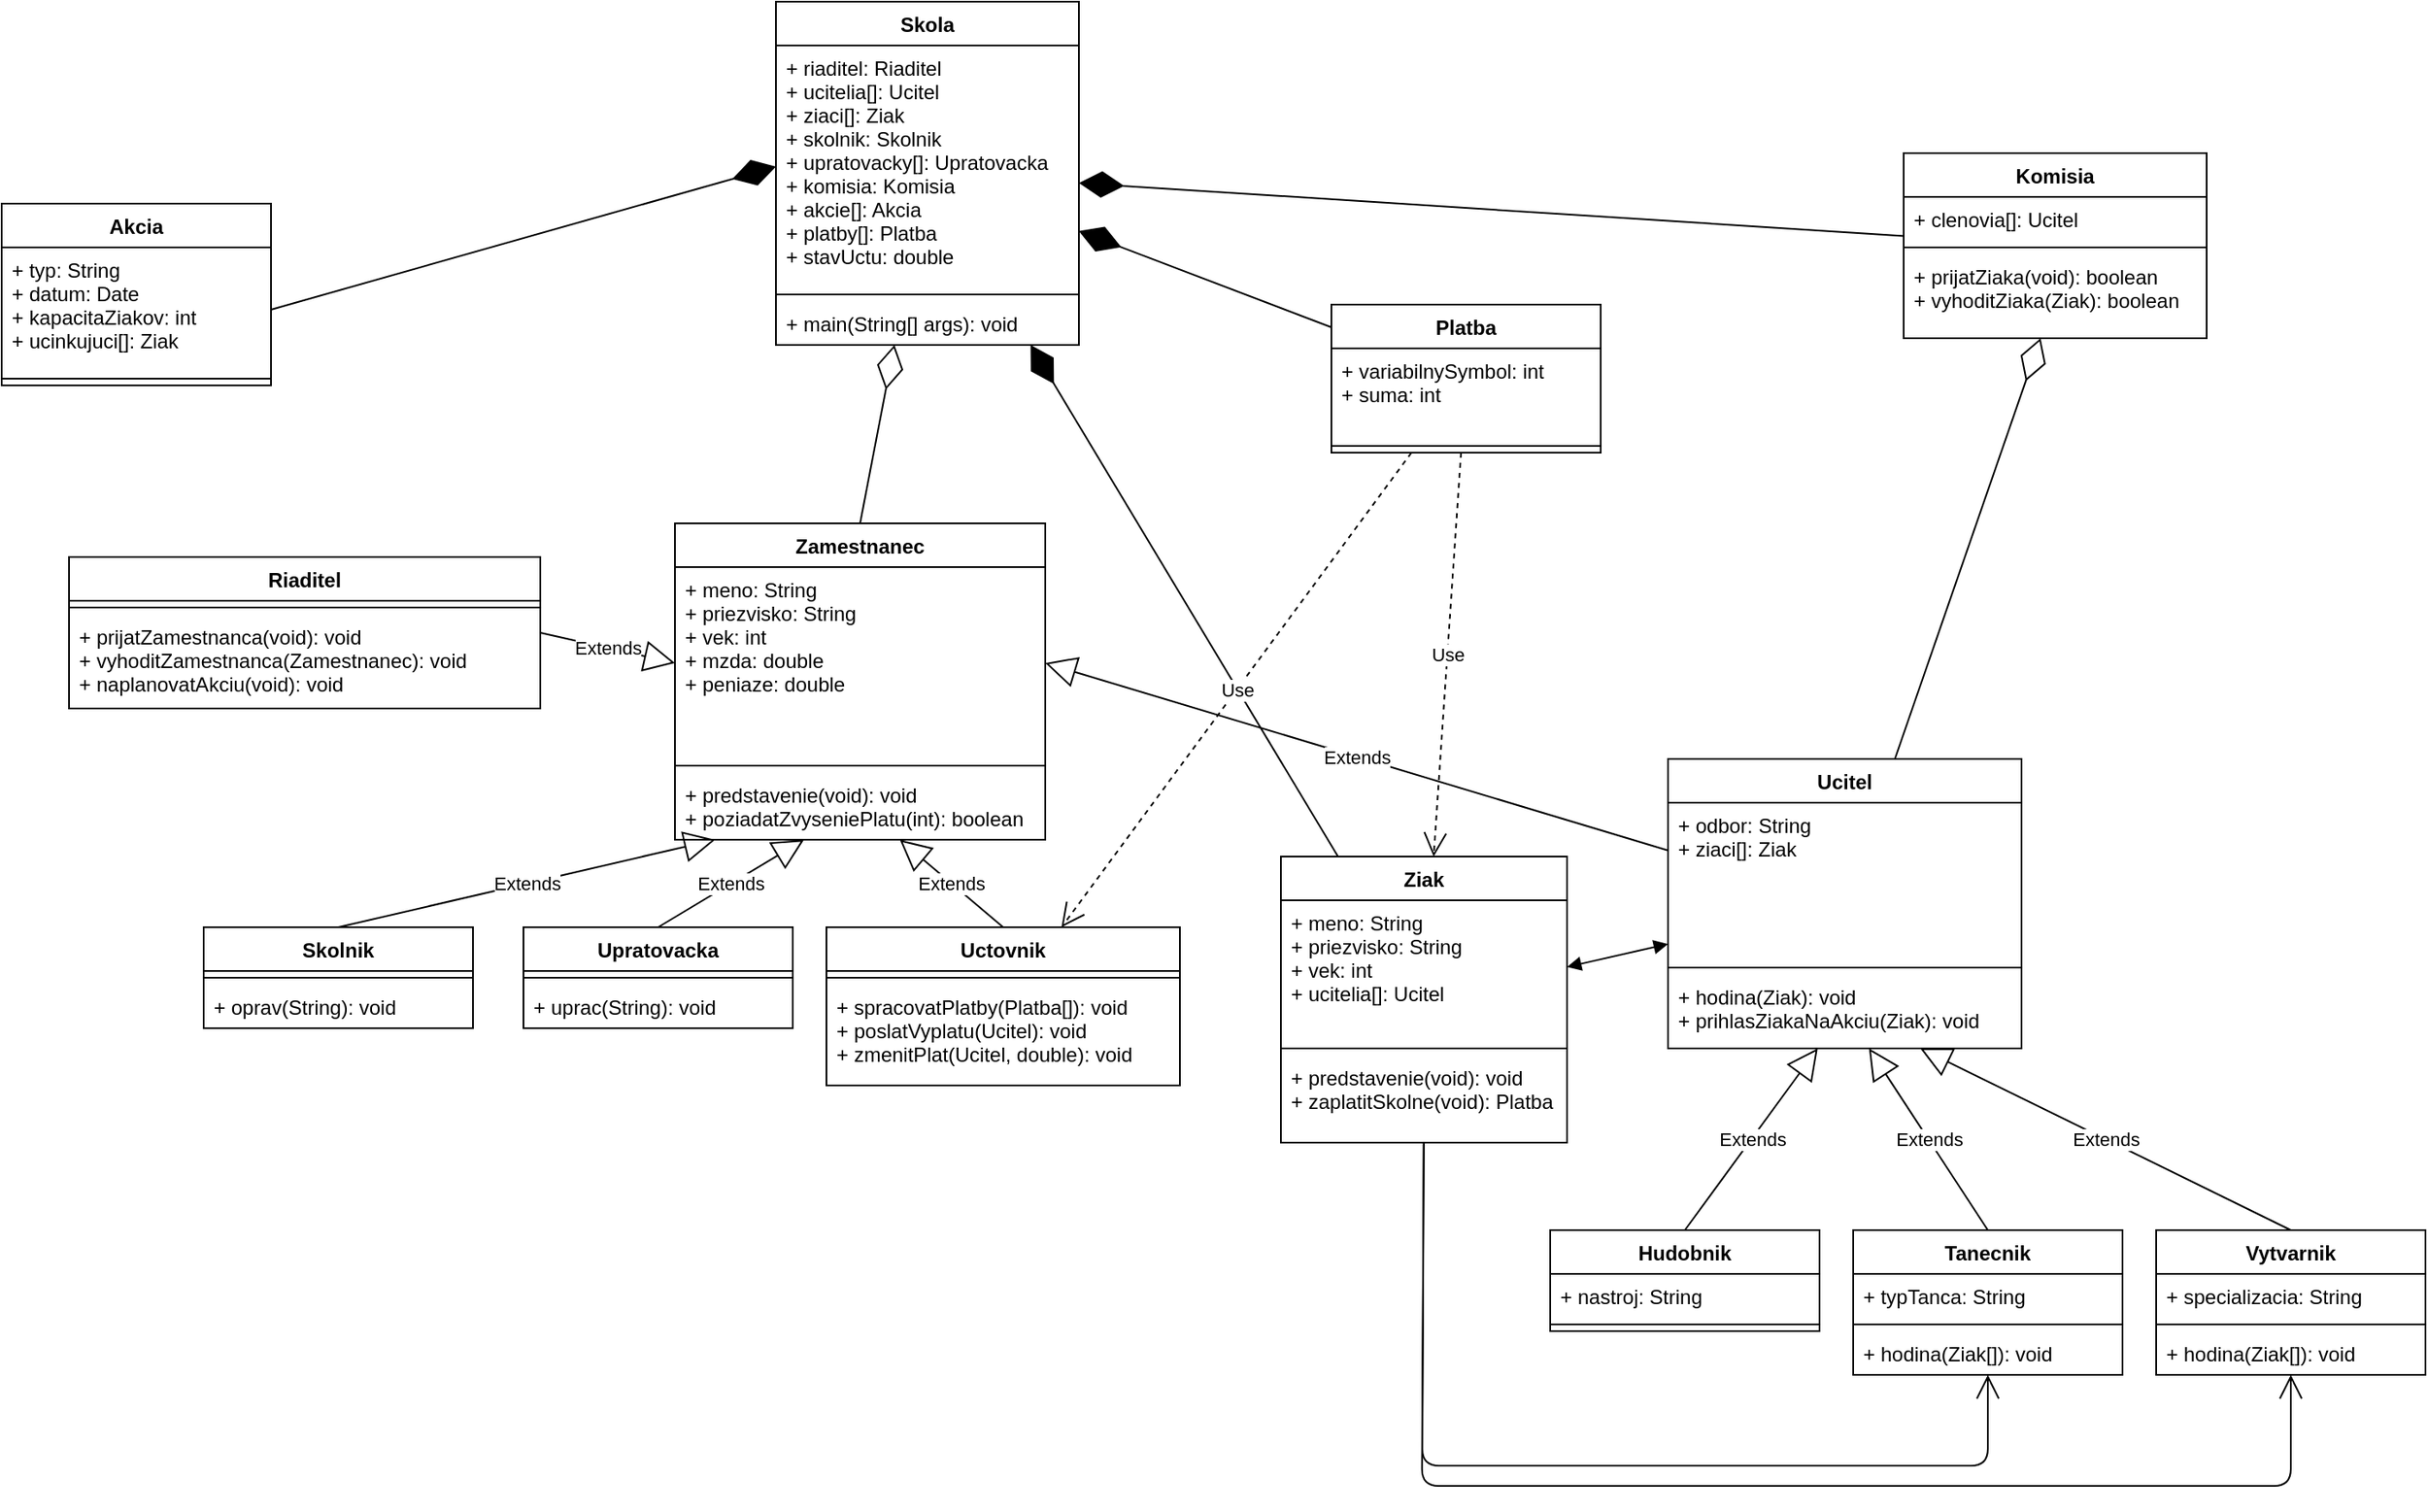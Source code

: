 <mxfile version="13.8.8" type="github">
  <diagram id="N2YPIgNRcK82xlx7fRUC" name="Page-1">
    <mxGraphModel dx="2858" dy="2258" grid="1" gridSize="10" guides="1" tooltips="1" connect="1" arrows="1" fold="1" page="1" pageScale="1" pageWidth="827" pageHeight="1169" math="0" shadow="0">
      <root>
        <mxCell id="0" />
        <mxCell id="1" parent="0" />
        <mxCell id="FGAskcrmeEgK5uuy6muu-1" value="Skola" style="swimlane;fontStyle=1;align=center;verticalAlign=top;childLayout=stackLayout;horizontal=1;startSize=26;horizontalStack=0;resizeParent=1;resizeParentMax=0;resizeLast=0;collapsible=1;marginBottom=0;" parent="1" vertex="1">
          <mxGeometry x="380" y="-150" width="180" height="204" as="geometry" />
        </mxCell>
        <mxCell id="FGAskcrmeEgK5uuy6muu-2" value="+ riaditel: Riaditel&#xa;+ ucitelia[]: Ucitel&#xa;+ ziaci[]: Ziak&#xa;+ skolnik: Skolnik&#xa;+ upratovacky[]: Upratovacka&#xa;+ komisia: Komisia&#xa;+ akcie[]: Akcia&#xa;+ platby[]: Platba&#xa;+ stavUctu: double" style="text;strokeColor=none;fillColor=none;align=left;verticalAlign=top;spacingLeft=4;spacingRight=4;overflow=hidden;rotatable=0;points=[[0,0.5],[1,0.5]];portConstraint=eastwest;" parent="FGAskcrmeEgK5uuy6muu-1" vertex="1">
          <mxGeometry y="26" width="180" height="144" as="geometry" />
        </mxCell>
        <mxCell id="FGAskcrmeEgK5uuy6muu-3" value="" style="line;strokeWidth=1;fillColor=none;align=left;verticalAlign=middle;spacingTop=-1;spacingLeft=3;spacingRight=3;rotatable=0;labelPosition=right;points=[];portConstraint=eastwest;" parent="FGAskcrmeEgK5uuy6muu-1" vertex="1">
          <mxGeometry y="170" width="180" height="8" as="geometry" />
        </mxCell>
        <mxCell id="FGAskcrmeEgK5uuy6muu-4" value="+ main(String[] args): void" style="text;strokeColor=none;fillColor=none;align=left;verticalAlign=top;spacingLeft=4;spacingRight=4;overflow=hidden;rotatable=0;points=[[0,0.5],[1,0.5]];portConstraint=eastwest;" parent="FGAskcrmeEgK5uuy6muu-1" vertex="1">
          <mxGeometry y="178" width="180" height="26" as="geometry" />
        </mxCell>
        <mxCell id="FGAskcrmeEgK5uuy6muu-7" value="Riaditel" style="swimlane;fontStyle=1;align=center;verticalAlign=top;childLayout=stackLayout;horizontal=1;startSize=26;horizontalStack=0;resizeParent=1;resizeParentMax=0;resizeLast=0;collapsible=1;marginBottom=0;" parent="1" vertex="1">
          <mxGeometry x="-40" y="180" width="280" height="90" as="geometry" />
        </mxCell>
        <mxCell id="FGAskcrmeEgK5uuy6muu-9" value="" style="line;strokeWidth=1;fillColor=none;align=left;verticalAlign=middle;spacingTop=-1;spacingLeft=3;spacingRight=3;rotatable=0;labelPosition=right;points=[];portConstraint=eastwest;" parent="FGAskcrmeEgK5uuy6muu-7" vertex="1">
          <mxGeometry y="26" width="280" height="8" as="geometry" />
        </mxCell>
        <mxCell id="FGAskcrmeEgK5uuy6muu-10" value="+ prijatZamestnanca(void): void&#xa;+ vyhoditZamestnanca(Zamestnanec): void&#xa;+ naplanovatAkciu(void): void" style="text;strokeColor=none;fillColor=none;align=left;verticalAlign=top;spacingLeft=4;spacingRight=4;overflow=hidden;rotatable=0;points=[[0,0.5],[1,0.5]];portConstraint=eastwest;" parent="FGAskcrmeEgK5uuy6muu-7" vertex="1">
          <mxGeometry y="34" width="280" height="56" as="geometry" />
        </mxCell>
        <mxCell id="FGAskcrmeEgK5uuy6muu-11" value="Zamestnanec" style="swimlane;fontStyle=1;align=center;verticalAlign=top;childLayout=stackLayout;horizontal=1;startSize=26;horizontalStack=0;resizeParent=1;resizeParentMax=0;resizeLast=0;collapsible=1;marginBottom=0;" parent="1" vertex="1">
          <mxGeometry x="320" y="160" width="220" height="188" as="geometry" />
        </mxCell>
        <mxCell id="FGAskcrmeEgK5uuy6muu-12" value="+ meno: String&#xa;+ priezvisko: String&#xa;+ vek: int&#xa;+ mzda: double&#xa;+ peniaze: double" style="text;strokeColor=none;fillColor=none;align=left;verticalAlign=top;spacingLeft=4;spacingRight=4;overflow=hidden;rotatable=0;points=[[0,0.5],[1,0.5]];portConstraint=eastwest;" parent="FGAskcrmeEgK5uuy6muu-11" vertex="1">
          <mxGeometry y="26" width="220" height="114" as="geometry" />
        </mxCell>
        <mxCell id="FGAskcrmeEgK5uuy6muu-13" value="" style="line;strokeWidth=1;fillColor=none;align=left;verticalAlign=middle;spacingTop=-1;spacingLeft=3;spacingRight=3;rotatable=0;labelPosition=right;points=[];portConstraint=eastwest;" parent="FGAskcrmeEgK5uuy6muu-11" vertex="1">
          <mxGeometry y="140" width="220" height="8" as="geometry" />
        </mxCell>
        <mxCell id="FGAskcrmeEgK5uuy6muu-14" value="+ predstavenie(void): void&#xa;+ poziadatZvyseniePlatu(int): boolean" style="text;strokeColor=none;fillColor=none;align=left;verticalAlign=top;spacingLeft=4;spacingRight=4;overflow=hidden;rotatable=0;points=[[0,0.5],[1,0.5]];portConstraint=eastwest;" parent="FGAskcrmeEgK5uuy6muu-11" vertex="1">
          <mxGeometry y="148" width="220" height="40" as="geometry" />
        </mxCell>
        <mxCell id="FGAskcrmeEgK5uuy6muu-15" value="Skolnik" style="swimlane;fontStyle=1;align=center;verticalAlign=top;childLayout=stackLayout;horizontal=1;startSize=26;horizontalStack=0;resizeParent=1;resizeParentMax=0;resizeLast=0;collapsible=1;marginBottom=0;" parent="1" vertex="1">
          <mxGeometry x="40" y="400" width="160" height="60" as="geometry" />
        </mxCell>
        <mxCell id="FGAskcrmeEgK5uuy6muu-17" value="" style="line;strokeWidth=1;fillColor=none;align=left;verticalAlign=middle;spacingTop=-1;spacingLeft=3;spacingRight=3;rotatable=0;labelPosition=right;points=[];portConstraint=eastwest;" parent="FGAskcrmeEgK5uuy6muu-15" vertex="1">
          <mxGeometry y="26" width="160" height="8" as="geometry" />
        </mxCell>
        <mxCell id="FGAskcrmeEgK5uuy6muu-18" value="+ oprav(String): void" style="text;strokeColor=none;fillColor=none;align=left;verticalAlign=top;spacingLeft=4;spacingRight=4;overflow=hidden;rotatable=0;points=[[0,0.5],[1,0.5]];portConstraint=eastwest;" parent="FGAskcrmeEgK5uuy6muu-15" vertex="1">
          <mxGeometry y="34" width="160" height="26" as="geometry" />
        </mxCell>
        <mxCell id="FGAskcrmeEgK5uuy6muu-19" value="Upratovacka" style="swimlane;fontStyle=1;align=center;verticalAlign=top;childLayout=stackLayout;horizontal=1;startSize=26;horizontalStack=0;resizeParent=1;resizeParentMax=0;resizeLast=0;collapsible=1;marginBottom=0;" parent="1" vertex="1">
          <mxGeometry x="230" y="400" width="160" height="60" as="geometry" />
        </mxCell>
        <mxCell id="FGAskcrmeEgK5uuy6muu-21" value="" style="line;strokeWidth=1;fillColor=none;align=left;verticalAlign=middle;spacingTop=-1;spacingLeft=3;spacingRight=3;rotatable=0;labelPosition=right;points=[];portConstraint=eastwest;" parent="FGAskcrmeEgK5uuy6muu-19" vertex="1">
          <mxGeometry y="26" width="160" height="8" as="geometry" />
        </mxCell>
        <mxCell id="FGAskcrmeEgK5uuy6muu-22" value="+ uprac(String): void" style="text;strokeColor=none;fillColor=none;align=left;verticalAlign=top;spacingLeft=4;spacingRight=4;overflow=hidden;rotatable=0;points=[[0,0.5],[1,0.5]];portConstraint=eastwest;" parent="FGAskcrmeEgK5uuy6muu-19" vertex="1">
          <mxGeometry y="34" width="160" height="26" as="geometry" />
        </mxCell>
        <mxCell id="FGAskcrmeEgK5uuy6muu-23" value="Uctovnik" style="swimlane;fontStyle=1;align=center;verticalAlign=top;childLayout=stackLayout;horizontal=1;startSize=26;horizontalStack=0;resizeParent=1;resizeParentMax=0;resizeLast=0;collapsible=1;marginBottom=0;" parent="1" vertex="1">
          <mxGeometry x="410" y="400" width="210" height="94" as="geometry" />
        </mxCell>
        <mxCell id="FGAskcrmeEgK5uuy6muu-25" value="" style="line;strokeWidth=1;fillColor=none;align=left;verticalAlign=middle;spacingTop=-1;spacingLeft=3;spacingRight=3;rotatable=0;labelPosition=right;points=[];portConstraint=eastwest;" parent="FGAskcrmeEgK5uuy6muu-23" vertex="1">
          <mxGeometry y="26" width="210" height="8" as="geometry" />
        </mxCell>
        <mxCell id="FGAskcrmeEgK5uuy6muu-26" value="+ spracovatPlatby(Platba[]): void&#xa;+ poslatVyplatu(Ucitel): void&#xa;+ zmenitPlat(Ucitel, double): void" style="text;strokeColor=none;fillColor=none;align=left;verticalAlign=top;spacingLeft=4;spacingRight=4;overflow=hidden;rotatable=0;points=[[0,0.5],[1,0.5]];portConstraint=eastwest;" parent="FGAskcrmeEgK5uuy6muu-23" vertex="1">
          <mxGeometry y="34" width="210" height="60" as="geometry" />
        </mxCell>
        <mxCell id="FGAskcrmeEgK5uuy6muu-27" value="Ucitel" style="swimlane;fontStyle=1;align=center;verticalAlign=top;childLayout=stackLayout;horizontal=1;startSize=26;horizontalStack=0;resizeParent=1;resizeParentMax=0;resizeLast=0;collapsible=1;marginBottom=0;" parent="1" vertex="1">
          <mxGeometry x="910" y="300" width="210" height="172" as="geometry" />
        </mxCell>
        <mxCell id="FGAskcrmeEgK5uuy6muu-28" value="+ odbor: String&#xa;+ ziaci[]: Ziak" style="text;strokeColor=none;fillColor=none;align=left;verticalAlign=top;spacingLeft=4;spacingRight=4;overflow=hidden;rotatable=0;points=[[0,0.5],[1,0.5]];portConstraint=eastwest;" parent="FGAskcrmeEgK5uuy6muu-27" vertex="1">
          <mxGeometry y="26" width="210" height="94" as="geometry" />
        </mxCell>
        <mxCell id="FGAskcrmeEgK5uuy6muu-29" value="" style="line;strokeWidth=1;fillColor=none;align=left;verticalAlign=middle;spacingTop=-1;spacingLeft=3;spacingRight=3;rotatable=0;labelPosition=right;points=[];portConstraint=eastwest;" parent="FGAskcrmeEgK5uuy6muu-27" vertex="1">
          <mxGeometry y="120" width="210" height="8" as="geometry" />
        </mxCell>
        <mxCell id="FGAskcrmeEgK5uuy6muu-30" value="+ hodina(Ziak): void&#xa;+ prihlasZiakaNaAkciu(Ziak): void" style="text;strokeColor=none;fillColor=none;align=left;verticalAlign=top;spacingLeft=4;spacingRight=4;overflow=hidden;rotatable=0;points=[[0,0.5],[1,0.5]];portConstraint=eastwest;" parent="FGAskcrmeEgK5uuy6muu-27" vertex="1">
          <mxGeometry y="128" width="210" height="44" as="geometry" />
        </mxCell>
        <mxCell id="FGAskcrmeEgK5uuy6muu-35" value="Ziak" style="swimlane;fontStyle=1;align=center;verticalAlign=top;childLayout=stackLayout;horizontal=1;startSize=26;horizontalStack=0;resizeParent=1;resizeParentMax=0;resizeLast=0;collapsible=1;marginBottom=0;" parent="1" vertex="1">
          <mxGeometry x="680" y="358" width="170" height="170" as="geometry" />
        </mxCell>
        <mxCell id="FGAskcrmeEgK5uuy6muu-36" value="+ meno: String&#xa;+ priezvisko: String&#xa;+ vek: int&#xa;+ ucitelia[]: Ucitel" style="text;strokeColor=none;fillColor=none;align=left;verticalAlign=top;spacingLeft=4;spacingRight=4;overflow=hidden;rotatable=0;points=[[0,0.5],[1,0.5]];portConstraint=eastwest;" parent="FGAskcrmeEgK5uuy6muu-35" vertex="1">
          <mxGeometry y="26" width="170" height="84" as="geometry" />
        </mxCell>
        <mxCell id="FGAskcrmeEgK5uuy6muu-37" value="" style="line;strokeWidth=1;fillColor=none;align=left;verticalAlign=middle;spacingTop=-1;spacingLeft=3;spacingRight=3;rotatable=0;labelPosition=right;points=[];portConstraint=eastwest;" parent="FGAskcrmeEgK5uuy6muu-35" vertex="1">
          <mxGeometry y="110" width="170" height="8" as="geometry" />
        </mxCell>
        <mxCell id="FGAskcrmeEgK5uuy6muu-38" value="+ predstavenie(void): void&#xa;+ zaplatitSkolne(void): Platba" style="text;strokeColor=none;fillColor=none;align=left;verticalAlign=top;spacingLeft=4;spacingRight=4;overflow=hidden;rotatable=0;points=[[0,0.5],[1,0.5]];portConstraint=eastwest;" parent="FGAskcrmeEgK5uuy6muu-35" vertex="1">
          <mxGeometry y="118" width="170" height="52" as="geometry" />
        </mxCell>
        <mxCell id="FGAskcrmeEgK5uuy6muu-39" value="Extends" style="endArrow=block;endSize=16;endFill=0;html=1;exitX=0.5;exitY=0;exitDx=0;exitDy=0;" parent="1" source="FGAskcrmeEgK5uuy6muu-15" target="FGAskcrmeEgK5uuy6muu-14" edge="1">
          <mxGeometry width="160" relative="1" as="geometry">
            <mxPoint x="130" y="350" as="sourcePoint" />
            <mxPoint x="290" y="350" as="targetPoint" />
          </mxGeometry>
        </mxCell>
        <mxCell id="FGAskcrmeEgK5uuy6muu-40" value="Extends" style="endArrow=block;endSize=16;endFill=0;html=1;exitX=0.5;exitY=0;exitDx=0;exitDy=0;" parent="1" source="FGAskcrmeEgK5uuy6muu-19" target="FGAskcrmeEgK5uuy6muu-14" edge="1">
          <mxGeometry width="160" relative="1" as="geometry">
            <mxPoint x="430" y="375.01" as="sourcePoint" />
            <mxPoint x="630" y="309.998" as="targetPoint" />
          </mxGeometry>
        </mxCell>
        <mxCell id="FGAskcrmeEgK5uuy6muu-41" value="Extends" style="endArrow=block;endSize=16;endFill=0;html=1;exitX=0.5;exitY=0;exitDx=0;exitDy=0;" parent="1" source="FGAskcrmeEgK5uuy6muu-23" target="FGAskcrmeEgK5uuy6muu-14" edge="1">
          <mxGeometry width="160" relative="1" as="geometry">
            <mxPoint x="394" y="410" as="sourcePoint" />
            <mxPoint x="414" y="350.006" as="targetPoint" />
          </mxGeometry>
        </mxCell>
        <mxCell id="FGAskcrmeEgK5uuy6muu-42" value="Extends" style="endArrow=block;endSize=16;endFill=0;html=1;entryX=1;entryY=0.5;entryDx=0;entryDy=0;" parent="1" source="FGAskcrmeEgK5uuy6muu-27" target="FGAskcrmeEgK5uuy6muu-12" edge="1">
          <mxGeometry width="160" relative="1" as="geometry">
            <mxPoint x="626.96" y="364" as="sourcePoint" />
            <mxPoint x="550" y="300.002" as="targetPoint" />
          </mxGeometry>
        </mxCell>
        <mxCell id="FGAskcrmeEgK5uuy6muu-43" value="Extends" style="endArrow=block;endSize=16;endFill=0;html=1;exitX=1;exitY=0.5;exitDx=0;exitDy=0;entryX=0;entryY=0.5;entryDx=0;entryDy=0;" parent="1" source="FGAskcrmeEgK5uuy6muu-7" target="FGAskcrmeEgK5uuy6muu-12" edge="1">
          <mxGeometry width="160" relative="1" as="geometry">
            <mxPoint x="270" y="233" as="sourcePoint" />
            <mxPoint x="111.52" y="40.002" as="targetPoint" />
          </mxGeometry>
        </mxCell>
        <mxCell id="FGAskcrmeEgK5uuy6muu-44" value="Komisia" style="swimlane;fontStyle=1;align=center;verticalAlign=top;childLayout=stackLayout;horizontal=1;startSize=26;horizontalStack=0;resizeParent=1;resizeParentMax=0;resizeLast=0;collapsible=1;marginBottom=0;" parent="1" vertex="1">
          <mxGeometry x="1050" y="-60" width="180" height="110" as="geometry" />
        </mxCell>
        <mxCell id="FGAskcrmeEgK5uuy6muu-45" value="+ clenovia[]: Ucitel" style="text;strokeColor=none;fillColor=none;align=left;verticalAlign=top;spacingLeft=4;spacingRight=4;overflow=hidden;rotatable=0;points=[[0,0.5],[1,0.5]];portConstraint=eastwest;" parent="FGAskcrmeEgK5uuy6muu-44" vertex="1">
          <mxGeometry y="26" width="180" height="26" as="geometry" />
        </mxCell>
        <mxCell id="FGAskcrmeEgK5uuy6muu-46" value="" style="line;strokeWidth=1;fillColor=none;align=left;verticalAlign=middle;spacingTop=-1;spacingLeft=3;spacingRight=3;rotatable=0;labelPosition=right;points=[];portConstraint=eastwest;" parent="FGAskcrmeEgK5uuy6muu-44" vertex="1">
          <mxGeometry y="52" width="180" height="8" as="geometry" />
        </mxCell>
        <mxCell id="FGAskcrmeEgK5uuy6muu-47" value="+ prijatZiaka(void): boolean&#xa;+ vyhoditZiaka(Ziak): boolean" style="text;strokeColor=none;fillColor=none;align=left;verticalAlign=top;spacingLeft=4;spacingRight=4;overflow=hidden;rotatable=0;points=[[0,0.5],[1,0.5]];portConstraint=eastwest;" parent="FGAskcrmeEgK5uuy6muu-44" vertex="1">
          <mxGeometry y="60" width="180" height="50" as="geometry" />
        </mxCell>
        <mxCell id="FGAskcrmeEgK5uuy6muu-49" value="" style="endArrow=diamondThin;endFill=0;endSize=24;html=1;" parent="1" source="FGAskcrmeEgK5uuy6muu-27" target="FGAskcrmeEgK5uuy6muu-47" edge="1">
          <mxGeometry width="160" relative="1" as="geometry">
            <mxPoint x="800" y="260" as="sourcePoint" />
            <mxPoint x="970" y="490" as="targetPoint" />
          </mxGeometry>
        </mxCell>
        <mxCell id="FGAskcrmeEgK5uuy6muu-50" value="Platba" style="swimlane;fontStyle=1;align=center;verticalAlign=top;childLayout=stackLayout;horizontal=1;startSize=26;horizontalStack=0;resizeParent=1;resizeParentMax=0;resizeLast=0;collapsible=1;marginBottom=0;" parent="1" vertex="1">
          <mxGeometry x="710" y="30" width="160" height="88" as="geometry" />
        </mxCell>
        <mxCell id="FGAskcrmeEgK5uuy6muu-51" value="+ variabilnySymbol: int&#xa;+ suma: int" style="text;strokeColor=none;fillColor=none;align=left;verticalAlign=top;spacingLeft=4;spacingRight=4;overflow=hidden;rotatable=0;points=[[0,0.5],[1,0.5]];portConstraint=eastwest;" parent="FGAskcrmeEgK5uuy6muu-50" vertex="1">
          <mxGeometry y="26" width="160" height="54" as="geometry" />
        </mxCell>
        <mxCell id="FGAskcrmeEgK5uuy6muu-52" value="" style="line;strokeWidth=1;fillColor=none;align=left;verticalAlign=middle;spacingTop=-1;spacingLeft=3;spacingRight=3;rotatable=0;labelPosition=right;points=[];portConstraint=eastwest;" parent="FGAskcrmeEgK5uuy6muu-50" vertex="1">
          <mxGeometry y="80" width="160" height="8" as="geometry" />
        </mxCell>
        <mxCell id="FGAskcrmeEgK5uuy6muu-54" value="" style="endArrow=diamondThin;endFill=1;endSize=24;html=1;" parent="1" source="FGAskcrmeEgK5uuy6muu-50" target="FGAskcrmeEgK5uuy6muu-1" edge="1">
          <mxGeometry width="160" relative="1" as="geometry">
            <mxPoint x="275" y="530" as="sourcePoint" />
            <mxPoint x="435" y="530" as="targetPoint" />
          </mxGeometry>
        </mxCell>
        <mxCell id="FGAskcrmeEgK5uuy6muu-55" value="Akcia" style="swimlane;fontStyle=1;align=center;verticalAlign=top;childLayout=stackLayout;horizontal=1;startSize=26;horizontalStack=0;resizeParent=1;resizeParentMax=0;resizeLast=0;collapsible=1;marginBottom=0;" parent="1" vertex="1">
          <mxGeometry x="-80" y="-30" width="160" height="108" as="geometry" />
        </mxCell>
        <mxCell id="FGAskcrmeEgK5uuy6muu-56" value="+ typ: String&#xa;+ datum: Date&#xa;+ kapacitaZiakov: int&#xa;+ ucinkujuci[]: Ziak" style="text;strokeColor=none;fillColor=none;align=left;verticalAlign=top;spacingLeft=4;spacingRight=4;overflow=hidden;rotatable=0;points=[[0,0.5],[1,0.5]];portConstraint=eastwest;" parent="FGAskcrmeEgK5uuy6muu-55" vertex="1">
          <mxGeometry y="26" width="160" height="74" as="geometry" />
        </mxCell>
        <mxCell id="FGAskcrmeEgK5uuy6muu-57" value="" style="line;strokeWidth=1;fillColor=none;align=left;verticalAlign=middle;spacingTop=-1;spacingLeft=3;spacingRight=3;rotatable=0;labelPosition=right;points=[];portConstraint=eastwest;" parent="FGAskcrmeEgK5uuy6muu-55" vertex="1">
          <mxGeometry y="100" width="160" height="8" as="geometry" />
        </mxCell>
        <mxCell id="FGAskcrmeEgK5uuy6muu-63" value="" style="endArrow=diamondThin;endFill=1;endSize=24;html=1;exitX=1;exitY=0.5;exitDx=0;exitDy=0;entryX=0;entryY=0.5;entryDx=0;entryDy=0;" parent="1" source="FGAskcrmeEgK5uuy6muu-56" target="FGAskcrmeEgK5uuy6muu-2" edge="1">
          <mxGeometry width="160" relative="1" as="geometry">
            <mxPoint x="100" y="50" as="sourcePoint" />
            <mxPoint x="310" y="30" as="targetPoint" />
          </mxGeometry>
        </mxCell>
        <mxCell id="FGAskcrmeEgK5uuy6muu-64" value="Hudobnik" style="swimlane;fontStyle=1;align=center;verticalAlign=top;childLayout=stackLayout;horizontal=1;startSize=26;horizontalStack=0;resizeParent=1;resizeParentMax=0;resizeLast=0;collapsible=1;marginBottom=0;" parent="1" vertex="1">
          <mxGeometry x="840" y="580" width="160" height="60" as="geometry" />
        </mxCell>
        <mxCell id="FGAskcrmeEgK5uuy6muu-65" value="+ nastroj: String" style="text;strokeColor=none;fillColor=none;align=left;verticalAlign=top;spacingLeft=4;spacingRight=4;overflow=hidden;rotatable=0;points=[[0,0.5],[1,0.5]];portConstraint=eastwest;" parent="FGAskcrmeEgK5uuy6muu-64" vertex="1">
          <mxGeometry y="26" width="160" height="26" as="geometry" />
        </mxCell>
        <mxCell id="FGAskcrmeEgK5uuy6muu-66" value="" style="line;strokeWidth=1;fillColor=none;align=left;verticalAlign=middle;spacingTop=-1;spacingLeft=3;spacingRight=3;rotatable=0;labelPosition=right;points=[];portConstraint=eastwest;" parent="FGAskcrmeEgK5uuy6muu-64" vertex="1">
          <mxGeometry y="52" width="160" height="8" as="geometry" />
        </mxCell>
        <mxCell id="FGAskcrmeEgK5uuy6muu-68" value="Tanecnik" style="swimlane;fontStyle=1;align=center;verticalAlign=top;childLayout=stackLayout;horizontal=1;startSize=26;horizontalStack=0;resizeParent=1;resizeParentMax=0;resizeLast=0;collapsible=1;marginBottom=0;" parent="1" vertex="1">
          <mxGeometry x="1020" y="580" width="160" height="86" as="geometry" />
        </mxCell>
        <mxCell id="FGAskcrmeEgK5uuy6muu-69" value="+ typTanca: String" style="text;strokeColor=none;fillColor=none;align=left;verticalAlign=top;spacingLeft=4;spacingRight=4;overflow=hidden;rotatable=0;points=[[0,0.5],[1,0.5]];portConstraint=eastwest;" parent="FGAskcrmeEgK5uuy6muu-68" vertex="1">
          <mxGeometry y="26" width="160" height="26" as="geometry" />
        </mxCell>
        <mxCell id="FGAskcrmeEgK5uuy6muu-70" value="" style="line;strokeWidth=1;fillColor=none;align=left;verticalAlign=middle;spacingTop=-1;spacingLeft=3;spacingRight=3;rotatable=0;labelPosition=right;points=[];portConstraint=eastwest;" parent="FGAskcrmeEgK5uuy6muu-68" vertex="1">
          <mxGeometry y="52" width="160" height="8" as="geometry" />
        </mxCell>
        <mxCell id="FGAskcrmeEgK5uuy6muu-71" value="+ hodina(Ziak[]): void" style="text;strokeColor=none;fillColor=none;align=left;verticalAlign=top;spacingLeft=4;spacingRight=4;overflow=hidden;rotatable=0;points=[[0,0.5],[1,0.5]];portConstraint=eastwest;" parent="FGAskcrmeEgK5uuy6muu-68" vertex="1">
          <mxGeometry y="60" width="160" height="26" as="geometry" />
        </mxCell>
        <mxCell id="FGAskcrmeEgK5uuy6muu-72" value="Vytvarnik" style="swimlane;fontStyle=1;align=center;verticalAlign=top;childLayout=stackLayout;horizontal=1;startSize=26;horizontalStack=0;resizeParent=1;resizeParentMax=0;resizeLast=0;collapsible=1;marginBottom=0;" parent="1" vertex="1">
          <mxGeometry x="1200" y="580" width="160" height="86" as="geometry" />
        </mxCell>
        <mxCell id="FGAskcrmeEgK5uuy6muu-73" value="+ specializacia: String" style="text;strokeColor=none;fillColor=none;align=left;verticalAlign=top;spacingLeft=4;spacingRight=4;overflow=hidden;rotatable=0;points=[[0,0.5],[1,0.5]];portConstraint=eastwest;" parent="FGAskcrmeEgK5uuy6muu-72" vertex="1">
          <mxGeometry y="26" width="160" height="26" as="geometry" />
        </mxCell>
        <mxCell id="FGAskcrmeEgK5uuy6muu-74" value="" style="line;strokeWidth=1;fillColor=none;align=left;verticalAlign=middle;spacingTop=-1;spacingLeft=3;spacingRight=3;rotatable=0;labelPosition=right;points=[];portConstraint=eastwest;" parent="FGAskcrmeEgK5uuy6muu-72" vertex="1">
          <mxGeometry y="52" width="160" height="8" as="geometry" />
        </mxCell>
        <mxCell id="FGAskcrmeEgK5uuy6muu-75" value="+ hodina(Ziak[]): void" style="text;strokeColor=none;fillColor=none;align=left;verticalAlign=top;spacingLeft=4;spacingRight=4;overflow=hidden;rotatable=0;points=[[0,0.5],[1,0.5]];portConstraint=eastwest;" parent="FGAskcrmeEgK5uuy6muu-72" vertex="1">
          <mxGeometry y="60" width="160" height="26" as="geometry" />
        </mxCell>
        <mxCell id="FGAskcrmeEgK5uuy6muu-76" value="Extends" style="endArrow=block;endSize=16;endFill=0;html=1;exitX=0.5;exitY=0;exitDx=0;exitDy=0;" parent="1" source="FGAskcrmeEgK5uuy6muu-64" target="FGAskcrmeEgK5uuy6muu-30" edge="1">
          <mxGeometry width="160" relative="1" as="geometry">
            <mxPoint x="955.98" y="270" as="sourcePoint" />
            <mxPoint x="884.02" y="206.002" as="targetPoint" />
          </mxGeometry>
        </mxCell>
        <mxCell id="FGAskcrmeEgK5uuy6muu-77" value="Extends" style="endArrow=block;endSize=16;endFill=0;html=1;exitX=0.5;exitY=0;exitDx=0;exitDy=0;" parent="1" source="FGAskcrmeEgK5uuy6muu-68" target="FGAskcrmeEgK5uuy6muu-30" edge="1">
          <mxGeometry width="160" relative="1" as="geometry">
            <mxPoint x="948.72" y="560" as="sourcePoint" />
            <mxPoint x="830.0" y="534.988" as="targetPoint" />
          </mxGeometry>
        </mxCell>
        <mxCell id="FGAskcrmeEgK5uuy6muu-78" value="Extends" style="endArrow=block;endSize=16;endFill=0;html=1;exitX=0.5;exitY=0;exitDx=0;exitDy=0;" parent="1" source="FGAskcrmeEgK5uuy6muu-72" target="FGAskcrmeEgK5uuy6muu-30" edge="1">
          <mxGeometry width="160" relative="1" as="geometry">
            <mxPoint x="1180" y="560" as="sourcePoint" />
            <mxPoint x="880" y="521" as="targetPoint" />
          </mxGeometry>
        </mxCell>
        <mxCell id="wdaKAkpnPhXucoNaanQ8-1" value="" style="endArrow=open;endFill=1;endSize=12;html=1;" edge="1" parent="1" source="FGAskcrmeEgK5uuy6muu-38" target="FGAskcrmeEgK5uuy6muu-71">
          <mxGeometry width="160" relative="1" as="geometry">
            <mxPoint x="690" y="666" as="sourcePoint" />
            <mxPoint x="1210" y="740" as="targetPoint" />
            <Array as="points">
              <mxPoint x="764" y="720" />
              <mxPoint x="1100" y="720" />
            </Array>
          </mxGeometry>
        </mxCell>
        <mxCell id="wdaKAkpnPhXucoNaanQ8-2" value="" style="endArrow=open;endFill=1;endSize=12;html=1;" edge="1" parent="1" source="FGAskcrmeEgK5uuy6muu-38" target="FGAskcrmeEgK5uuy6muu-75">
          <mxGeometry width="160" relative="1" as="geometry">
            <mxPoint x="764" y="500" as="sourcePoint" />
            <mxPoint x="1099.77" y="678" as="targetPoint" />
            <Array as="points">
              <mxPoint x="763.77" y="732" />
              <mxPoint x="1280" y="732" />
            </Array>
          </mxGeometry>
        </mxCell>
        <mxCell id="wdaKAkpnPhXucoNaanQ8-5" value="" style="endArrow=diamondThin;endFill=0;endSize=24;html=1;exitX=0.5;exitY=0;exitDx=0;exitDy=0;" edge="1" parent="1" source="FGAskcrmeEgK5uuy6muu-11" target="FGAskcrmeEgK5uuy6muu-1">
          <mxGeometry width="160" relative="1" as="geometry">
            <mxPoint x="550" y="90" as="sourcePoint" />
            <mxPoint x="710" y="90" as="targetPoint" />
          </mxGeometry>
        </mxCell>
        <mxCell id="wdaKAkpnPhXucoNaanQ8-6" value="" style="endArrow=block;startArrow=block;endFill=1;startFill=1;html=1;" edge="1" parent="1" source="FGAskcrmeEgK5uuy6muu-35" target="FGAskcrmeEgK5uuy6muu-27">
          <mxGeometry width="160" relative="1" as="geometry">
            <mxPoint x="680" y="320" as="sourcePoint" />
            <mxPoint x="840" y="320" as="targetPoint" />
          </mxGeometry>
        </mxCell>
        <mxCell id="wdaKAkpnPhXucoNaanQ8-15" value="" style="endArrow=diamondThin;endFill=1;endSize=24;html=1;" edge="1" parent="1" source="FGAskcrmeEgK5uuy6muu-44" target="FGAskcrmeEgK5uuy6muu-1">
          <mxGeometry width="160" relative="1" as="geometry">
            <mxPoint x="790" y="-49.422" as="sourcePoint" />
            <mxPoint x="620" y="-119.998" as="targetPoint" />
          </mxGeometry>
        </mxCell>
        <mxCell id="wdaKAkpnPhXucoNaanQ8-16" value="" style="endArrow=diamondThin;endFill=1;endSize=24;html=1;" edge="1" parent="1" source="FGAskcrmeEgK5uuy6muu-35" target="FGAskcrmeEgK5uuy6muu-1">
          <mxGeometry width="160" relative="1" as="geometry">
            <mxPoint x="720" y="180" as="sourcePoint" />
            <mxPoint x="570" y="120.469" as="targetPoint" />
          </mxGeometry>
        </mxCell>
        <mxCell id="wdaKAkpnPhXucoNaanQ8-17" value="Use" style="endArrow=open;endSize=12;dashed=1;html=1;" edge="1" parent="1" source="FGAskcrmeEgK5uuy6muu-50" target="FGAskcrmeEgK5uuy6muu-35">
          <mxGeometry width="160" relative="1" as="geometry">
            <mxPoint x="730" y="224.41" as="sourcePoint" />
            <mxPoint x="890" y="224.41" as="targetPoint" />
          </mxGeometry>
        </mxCell>
        <mxCell id="wdaKAkpnPhXucoNaanQ8-19" value="Use" style="endArrow=open;endSize=12;dashed=1;html=1;" edge="1" parent="1" source="FGAskcrmeEgK5uuy6muu-50" target="FGAskcrmeEgK5uuy6muu-23">
          <mxGeometry width="160" relative="1" as="geometry">
            <mxPoint x="646.259" y="160" as="sourcePoint" />
            <mxPoint x="629.999" y="400.0" as="targetPoint" />
          </mxGeometry>
        </mxCell>
      </root>
    </mxGraphModel>
  </diagram>
</mxfile>
